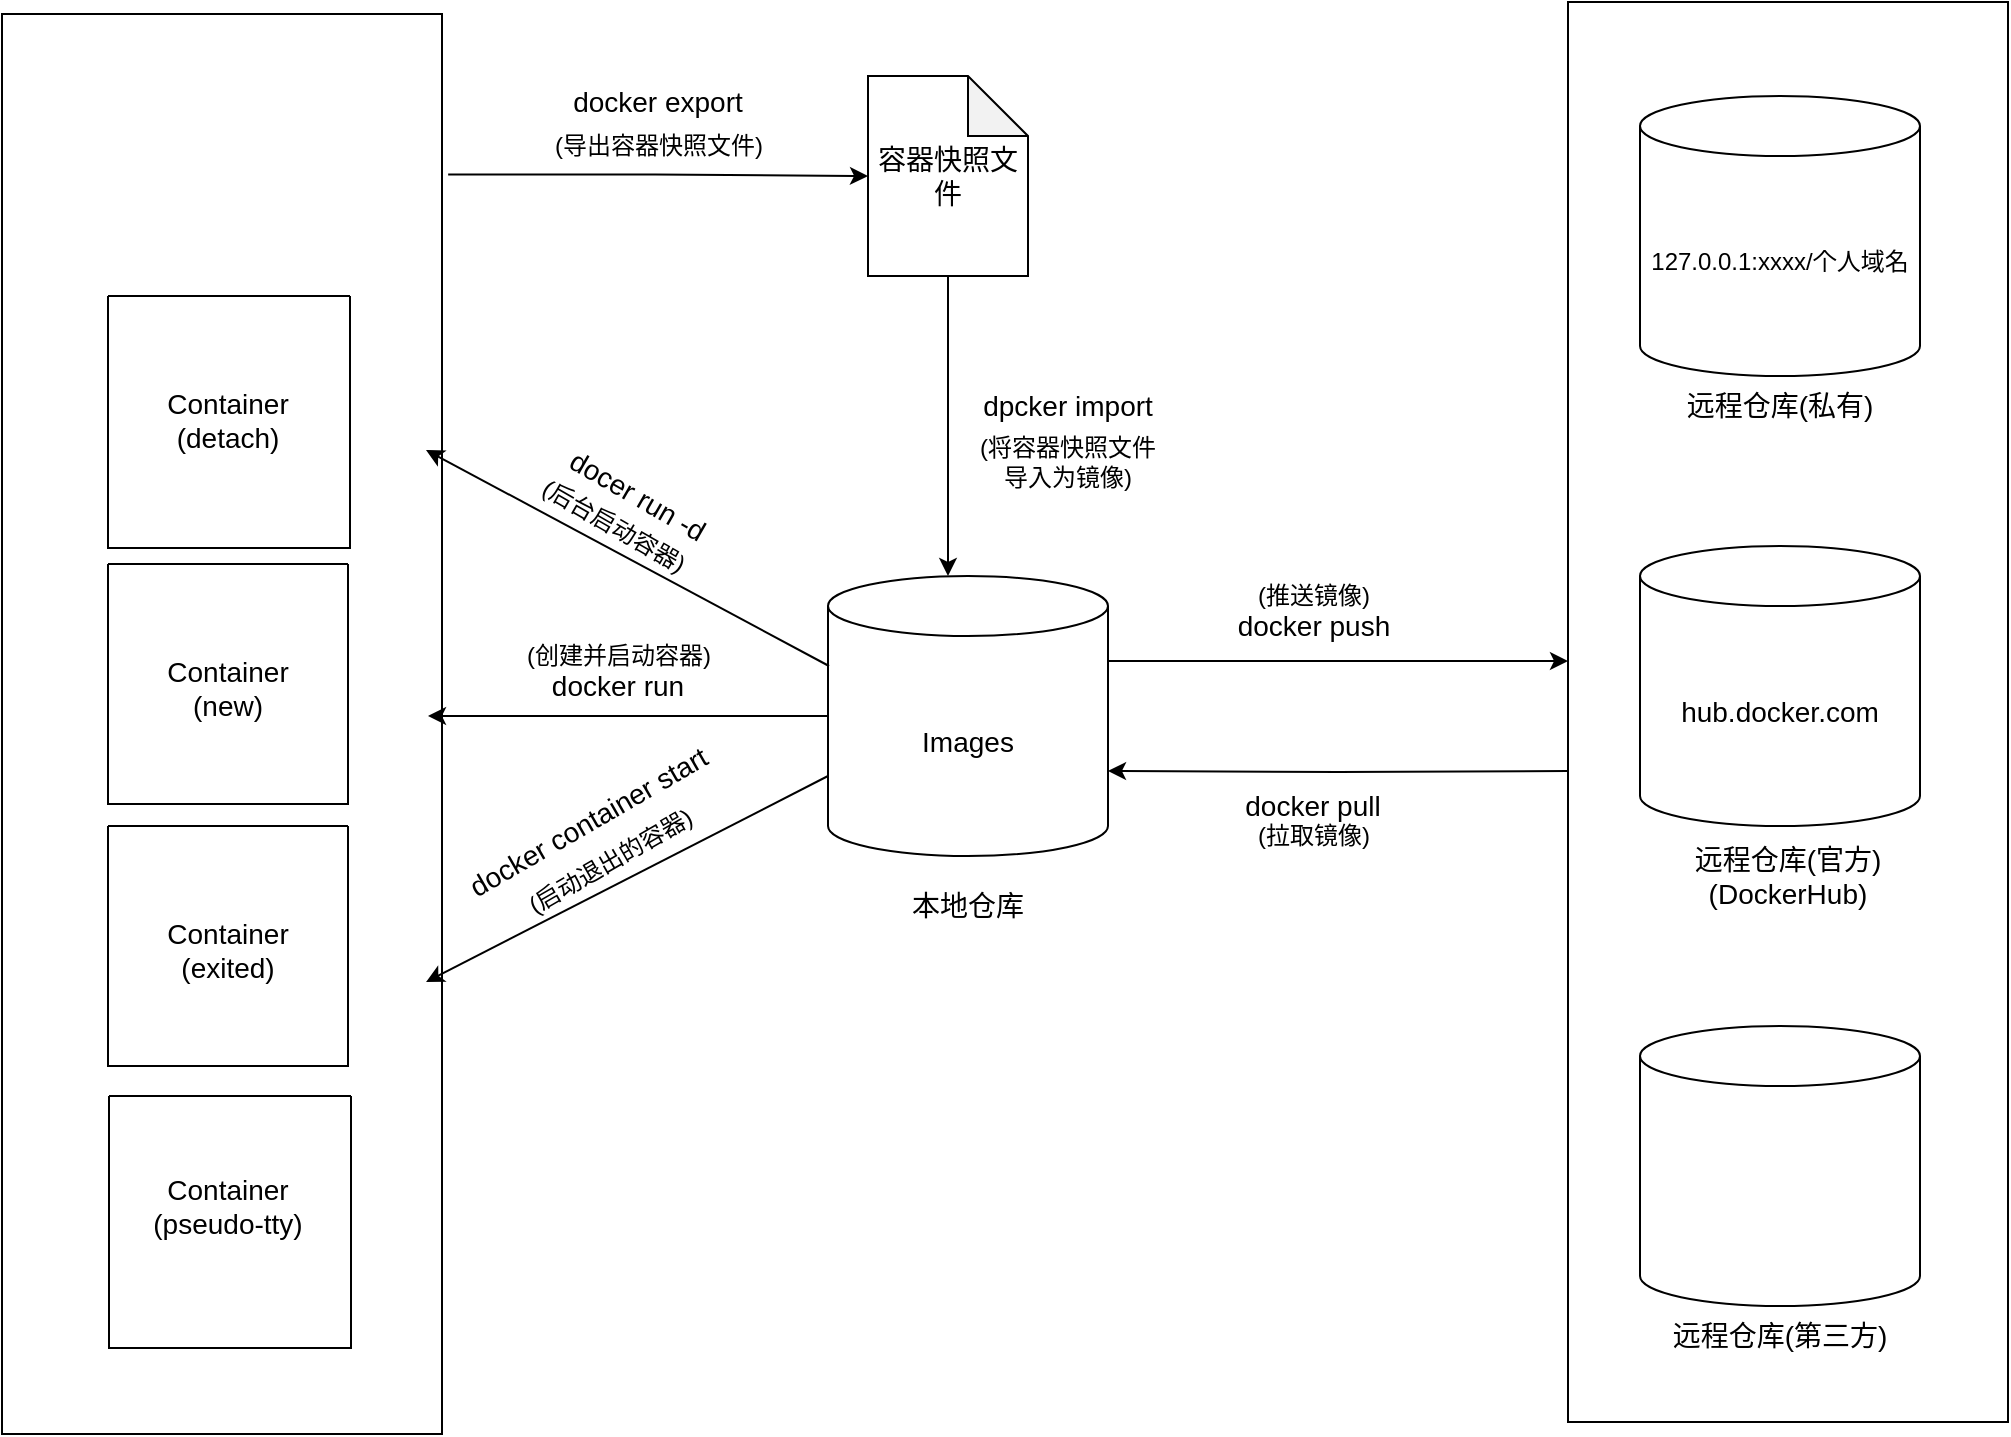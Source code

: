 <mxfile version="24.2.5" type="github">
  <diagram name="第 1 页" id="G36y-n_s_inngZZLfQaa">
    <mxGraphModel dx="2045" dy="774" grid="1" gridSize="10" guides="1" tooltips="1" connect="1" arrows="1" fold="1" page="1" pageScale="1" pageWidth="827" pageHeight="1169" math="0" shadow="0">
      <root>
        <mxCell id="0" />
        <mxCell id="1" parent="0" />
        <mxCell id="rycqD75MoV5-pm7j_D73-36" style="edgeStyle=orthogonalEdgeStyle;rounded=0;orthogonalLoop=1;jettySize=auto;html=1;exitX=0;exitY=0.5;exitDx=0;exitDy=0;exitPerimeter=0;entryX=1;entryY=0.5;entryDx=0;entryDy=0;" edge="1" parent="1" source="rycqD75MoV5-pm7j_D73-11">
          <mxGeometry relative="1" as="geometry">
            <mxPoint x="-200" y="810" as="targetPoint" />
          </mxGeometry>
        </mxCell>
        <mxCell id="rycqD75MoV5-pm7j_D73-11" value="&lt;span style=&quot;font-size: 14px;&quot;&gt;Images&lt;/span&gt;" style="shape=cylinder3;whiteSpace=wrap;html=1;boundedLbl=1;backgroundOutline=1;size=15;" vertex="1" parent="1">
          <mxGeometry y="740" width="140" height="140" as="geometry" />
        </mxCell>
        <mxCell id="rycqD75MoV5-pm7j_D73-12" value="&lt;font style=&quot;font-size: 14px;&quot;&gt;本地仓库&lt;/font&gt;" style="text;html=1;align=center;verticalAlign=middle;whiteSpace=wrap;rounded=0;" vertex="1" parent="1">
          <mxGeometry x="40" y="890" width="60" height="30" as="geometry" />
        </mxCell>
        <mxCell id="rycqD75MoV5-pm7j_D73-13" style="edgeStyle=orthogonalEdgeStyle;rounded=0;orthogonalLoop=1;jettySize=auto;html=1;exitX=1;exitY=0;exitDx=0;exitDy=42.5;exitPerimeter=0;entryX=0;entryY=0;entryDx=0;entryDy=42.5;entryPerimeter=0;" edge="1" parent="1" source="rycqD75MoV5-pm7j_D73-11">
          <mxGeometry relative="1" as="geometry">
            <mxPoint x="370" y="782.5" as="targetPoint" />
          </mxGeometry>
        </mxCell>
        <mxCell id="rycqD75MoV5-pm7j_D73-14" style="edgeStyle=orthogonalEdgeStyle;rounded=0;orthogonalLoop=1;jettySize=auto;html=1;exitX=0;exitY=0;exitDx=0;exitDy=97.5;exitPerimeter=0;entryX=1;entryY=0;entryDx=0;entryDy=97.5;entryPerimeter=0;" edge="1" parent="1" target="rycqD75MoV5-pm7j_D73-11">
          <mxGeometry relative="1" as="geometry">
            <mxPoint x="370" y="837.5" as="sourcePoint" />
          </mxGeometry>
        </mxCell>
        <mxCell id="rycqD75MoV5-pm7j_D73-15" value="&lt;font style=&quot;font-size: 14px;&quot;&gt;docker push&lt;/font&gt;" style="text;html=1;align=center;verticalAlign=middle;whiteSpace=wrap;rounded=0;" vertex="1" parent="1">
          <mxGeometry x="197.5" y="750" width="90" height="30" as="geometry" />
        </mxCell>
        <mxCell id="rycqD75MoV5-pm7j_D73-16" value="&lt;font style=&quot;font-size: 14px;&quot;&gt;docker pull&lt;/font&gt;" style="text;html=1;align=center;verticalAlign=middle;whiteSpace=wrap;rounded=0;" vertex="1" parent="1">
          <mxGeometry x="195" y="840" width="95" height="30" as="geometry" />
        </mxCell>
        <mxCell id="rycqD75MoV5-pm7j_D73-37" value="&lt;font style=&quot;font-size: 14px;&quot;&gt;docker run&lt;/font&gt;" style="text;html=1;align=center;verticalAlign=middle;whiteSpace=wrap;rounded=0;" vertex="1" parent="1">
          <mxGeometry x="-140" y="780" width="70" height="30" as="geometry" />
        </mxCell>
        <mxCell id="rycqD75MoV5-pm7j_D73-38" value="(推送镜像)" style="text;html=1;align=center;verticalAlign=middle;whiteSpace=wrap;rounded=0;" vertex="1" parent="1">
          <mxGeometry x="212.5" y="735" width="60" height="30" as="geometry" />
        </mxCell>
        <mxCell id="rycqD75MoV5-pm7j_D73-39" value="(拉取镜像)" style="text;html=1;align=center;verticalAlign=middle;whiteSpace=wrap;rounded=0;" vertex="1" parent="1">
          <mxGeometry x="213" y="855" width="60" height="30" as="geometry" />
        </mxCell>
        <mxCell id="rycqD75MoV5-pm7j_D73-40" value="(创建并启动容器)" style="text;html=1;align=center;verticalAlign=middle;whiteSpace=wrap;rounded=0;" vertex="1" parent="1">
          <mxGeometry x="-152.5" y="765" width="95" height="30" as="geometry" />
        </mxCell>
        <mxCell id="rycqD75MoV5-pm7j_D73-65" value="" style="endArrow=classic;html=1;rounded=0;fontFamily=Helvetica;fontSize=12;fontColor=default;entryX=1;entryY=0.5;entryDx=0;entryDy=0;" edge="1" parent="1">
          <mxGeometry width="50" height="50" relative="1" as="geometry">
            <mxPoint x="0.5" y="785" as="sourcePoint" />
            <mxPoint x="-201" y="677" as="targetPoint" />
          </mxGeometry>
        </mxCell>
        <mxCell id="rycqD75MoV5-pm7j_D73-67" value="" style="endArrow=classic;html=1;rounded=0;fontFamily=Helvetica;fontSize=12;fontColor=default;entryX=1;entryY=0.5;entryDx=0;entryDy=0;" edge="1" parent="1">
          <mxGeometry width="50" height="50" relative="1" as="geometry">
            <mxPoint y="840" as="sourcePoint" />
            <mxPoint x="-201" y="943" as="targetPoint" />
          </mxGeometry>
        </mxCell>
        <mxCell id="rycqD75MoV5-pm7j_D73-68" value="&lt;font style=&quot;font-size: 14px;&quot;&gt;docker container start&lt;/font&gt;" style="text;html=1;align=center;verticalAlign=middle;whiteSpace=wrap;rounded=0;fontFamily=Helvetica;fontSize=12;fontColor=default;rotation=-30;" vertex="1" parent="1">
          <mxGeometry x="-190" y="840" width="140" height="45" as="geometry" />
        </mxCell>
        <mxCell id="rycqD75MoV5-pm7j_D73-69" value="(启动退出的容器)" style="text;html=1;align=center;verticalAlign=middle;whiteSpace=wrap;rounded=0;fontFamily=Helvetica;fontSize=12;fontColor=default;rotation=-30;" vertex="1" parent="1">
          <mxGeometry x="-160.5" y="868" width="103" height="30" as="geometry" />
        </mxCell>
        <mxCell id="rycqD75MoV5-pm7j_D73-71" value="&lt;font style=&quot;font-size: 14px;&quot;&gt;docer run -d&lt;/font&gt;" style="text;html=1;align=center;verticalAlign=middle;whiteSpace=wrap;rounded=0;fontFamily=Helvetica;fontSize=12;fontColor=default;rotation=30;" vertex="1" parent="1">
          <mxGeometry x="-140" y="685" width="90" height="30" as="geometry" />
        </mxCell>
        <mxCell id="rycqD75MoV5-pm7j_D73-72" value="(后台启动容器)" style="text;html=1;align=center;verticalAlign=middle;whiteSpace=wrap;rounded=0;fontFamily=Helvetica;fontSize=12;fontColor=default;rotation=30;" vertex="1" parent="1">
          <mxGeometry x="-152.5" y="700" width="90" height="30" as="geometry" />
        </mxCell>
        <mxCell id="rycqD75MoV5-pm7j_D73-74" value="" style="rounded=0;whiteSpace=wrap;html=1;align=left;verticalAlign=middle;spacingLeft=4;spacingRight=4;fontFamily=Helvetica;fontSize=12;fontColor=default;fillColor=none;gradientColor=none;" vertex="1" parent="1">
          <mxGeometry x="370" y="453" width="220" height="710" as="geometry" />
        </mxCell>
        <mxCell id="rycqD75MoV5-pm7j_D73-75" value="&lt;span style=&quot;font-size: 14px;&quot;&gt;hub.docker.com&lt;/span&gt;" style="shape=cylinder3;whiteSpace=wrap;html=1;boundedLbl=1;backgroundOutline=1;size=15;" vertex="1" parent="1">
          <mxGeometry x="406" y="725" width="140" height="140" as="geometry" />
        </mxCell>
        <mxCell id="rycqD75MoV5-pm7j_D73-76" value="&lt;font style=&quot;font-size: 14px;&quot;&gt;远程仓库(官方)&lt;/font&gt;&lt;div&gt;&lt;font style=&quot;font-size: 14px;&quot;&gt;(DockerHub&lt;/font&gt;&lt;span style=&quot;font-size: 14px; background-color: initial;&quot;&gt;)&lt;/span&gt;&lt;/div&gt;" style="text;html=1;align=center;verticalAlign=middle;whiteSpace=wrap;rounded=0;" vertex="1" parent="1">
          <mxGeometry x="430" y="875" width="100" height="30" as="geometry" />
        </mxCell>
        <mxCell id="rycqD75MoV5-pm7j_D73-77" value="" style="shape=cylinder3;whiteSpace=wrap;html=1;boundedLbl=1;backgroundOutline=1;size=15;" vertex="1" parent="1">
          <mxGeometry x="406" y="965" width="140" height="140" as="geometry" />
        </mxCell>
        <mxCell id="rycqD75MoV5-pm7j_D73-78" value="&lt;font style=&quot;font-size: 14px;&quot;&gt;远程仓库(第三方)&lt;/font&gt;" style="text;html=1;align=center;verticalAlign=middle;whiteSpace=wrap;rounded=0;" vertex="1" parent="1">
          <mxGeometry x="416" y="1105" width="120" height="30" as="geometry" />
        </mxCell>
        <mxCell id="rycqD75MoV5-pm7j_D73-79" value="127.0.0.1:xxxx/个人域名" style="shape=cylinder3;whiteSpace=wrap;html=1;boundedLbl=1;backgroundOutline=1;size=15;" vertex="1" parent="1">
          <mxGeometry x="406" y="500" width="140" height="140" as="geometry" />
        </mxCell>
        <mxCell id="rycqD75MoV5-pm7j_D73-80" value="&lt;font style=&quot;font-size: 14px;&quot;&gt;远程仓库(私有)&lt;/font&gt;" style="text;html=1;align=center;verticalAlign=middle;whiteSpace=wrap;rounded=0;" vertex="1" parent="1">
          <mxGeometry x="426" y="640" width="100" height="30" as="geometry" />
        </mxCell>
        <mxCell id="rycqD75MoV5-pm7j_D73-82" value="" style="rounded=0;whiteSpace=wrap;html=1;align=left;verticalAlign=middle;spacingLeft=4;spacingRight=4;fontFamily=Helvetica;fontSize=12;fontColor=default;fillColor=none;gradientColor=none;" vertex="1" parent="1">
          <mxGeometry x="-413" y="459" width="220" height="710" as="geometry" />
        </mxCell>
        <mxCell id="rycqD75MoV5-pm7j_D73-95" value="" style="swimlane;startSize=0;align=left;verticalAlign=middle;spacingLeft=4;spacingRight=4;fontFamily=Helvetica;fontSize=12;fontColor=default;fillColor=none;gradientColor=none;" vertex="1" parent="1">
          <mxGeometry x="-360" y="734" width="120" height="120" as="geometry">
            <mxRectangle x="-400" y="710" width="50" height="40" as="alternateBounds" />
          </mxGeometry>
        </mxCell>
        <mxCell id="rycqD75MoV5-pm7j_D73-96" value="&lt;font style=&quot;font-size: 14px;&quot;&gt;Container&lt;/font&gt;&lt;div&gt;&lt;font style=&quot;font-size: 14px;&quot;&gt;(new)&lt;/font&gt;&lt;/div&gt;" style="text;html=1;align=center;verticalAlign=middle;whiteSpace=wrap;rounded=0;fontFamily=Helvetica;fontSize=12;fontColor=default;" vertex="1" parent="rycqD75MoV5-pm7j_D73-95">
          <mxGeometry x="30" y="47" width="60" height="30" as="geometry" />
        </mxCell>
        <mxCell id="rycqD75MoV5-pm7j_D73-97" value="" style="swimlane;startSize=0;align=left;verticalAlign=middle;spacingLeft=4;spacingRight=4;fontFamily=Helvetica;fontSize=12;fontColor=default;fillColor=none;gradientColor=none;" vertex="1" parent="1">
          <mxGeometry x="-360" y="865" width="120" height="120" as="geometry">
            <mxRectangle x="-400" y="710" width="50" height="40" as="alternateBounds" />
          </mxGeometry>
        </mxCell>
        <mxCell id="rycqD75MoV5-pm7j_D73-98" value="&lt;font style=&quot;font-size: 14px;&quot;&gt;Container&lt;/font&gt;&lt;div&gt;&lt;font style=&quot;font-size: 14px;&quot;&gt;(exited)&lt;/font&gt;&lt;/div&gt;" style="text;html=1;align=center;verticalAlign=middle;whiteSpace=wrap;rounded=0;fontFamily=Helvetica;fontSize=12;fontColor=default;" vertex="1" parent="rycqD75MoV5-pm7j_D73-97">
          <mxGeometry x="30" y="47" width="60" height="30" as="geometry" />
        </mxCell>
        <mxCell id="rycqD75MoV5-pm7j_D73-99" value="" style="swimlane;startSize=0;align=left;verticalAlign=middle;spacingLeft=4;spacingRight=4;fontFamily=Helvetica;fontSize=12;fontColor=default;fillColor=none;gradientColor=none;" vertex="1" parent="1">
          <mxGeometry x="-360" y="600" width="121" height="126" as="geometry">
            <mxRectangle x="-400" y="710" width="50" height="40" as="alternateBounds" />
          </mxGeometry>
        </mxCell>
        <mxCell id="rycqD75MoV5-pm7j_D73-100" value="&lt;font style=&quot;font-size: 14px;&quot;&gt;Container&lt;/font&gt;&lt;div&gt;&lt;font style=&quot;font-size: 14px;&quot;&gt;(detach)&lt;/font&gt;&lt;/div&gt;" style="text;html=1;align=center;verticalAlign=middle;whiteSpace=wrap;rounded=0;fontFamily=Helvetica;fontSize=12;fontColor=default;" vertex="1" parent="rycqD75MoV5-pm7j_D73-99">
          <mxGeometry x="30" y="47" width="60" height="30" as="geometry" />
        </mxCell>
        <mxCell id="rycqD75MoV5-pm7j_D73-101" value="" style="swimlane;startSize=0;align=left;verticalAlign=middle;spacingLeft=4;spacingRight=4;fontFamily=Helvetica;fontSize=12;fontColor=default;fillColor=none;gradientColor=none;" vertex="1" parent="1">
          <mxGeometry x="-359.5" y="1000" width="121" height="126" as="geometry">
            <mxRectangle x="-400" y="710" width="50" height="40" as="alternateBounds" />
          </mxGeometry>
        </mxCell>
        <mxCell id="rycqD75MoV5-pm7j_D73-102" value="&lt;font style=&quot;font-size: 14px;&quot;&gt;Container&lt;/font&gt;&lt;div&gt;&lt;font style=&quot;font-size: 14px;&quot;&gt;(pseudo-tty)&lt;/font&gt;&lt;/div&gt;" style="text;html=1;align=center;verticalAlign=middle;whiteSpace=wrap;rounded=0;fontFamily=Helvetica;fontSize=12;fontColor=default;" vertex="1" parent="rycqD75MoV5-pm7j_D73-101">
          <mxGeometry x="19.5" y="40" width="80" height="30" as="geometry" />
        </mxCell>
        <mxCell id="rycqD75MoV5-pm7j_D73-107" value="&lt;font style=&quot;font-size: 14px;&quot;&gt;docker export&lt;/font&gt;" style="text;html=1;align=center;verticalAlign=middle;whiteSpace=wrap;rounded=0;fontFamily=Helvetica;fontSize=12;fontColor=default;rotation=0;" vertex="1" parent="1">
          <mxGeometry x="-130" y="490" width="90" height="25" as="geometry" />
        </mxCell>
        <mxCell id="rycqD75MoV5-pm7j_D73-108" value="&lt;font style=&quot;font-size: 14px;&quot;&gt;dpcker import&lt;/font&gt;" style="text;html=1;align=center;verticalAlign=middle;whiteSpace=wrap;rounded=0;fontFamily=Helvetica;fontSize=12;fontColor=default;rotation=0;" vertex="1" parent="1">
          <mxGeometry x="70.0" y="640" width="100" height="30" as="geometry" />
        </mxCell>
        <mxCell id="rycqD75MoV5-pm7j_D73-116" style="edgeStyle=orthogonalEdgeStyle;rounded=0;orthogonalLoop=1;jettySize=auto;html=1;exitX=0.5;exitY=1;exitDx=0;exitDy=0;exitPerimeter=0;fontFamily=Helvetica;fontSize=12;fontColor=default;" edge="1" parent="1" source="rycqD75MoV5-pm7j_D73-113" target="rycqD75MoV5-pm7j_D73-11">
          <mxGeometry relative="1" as="geometry">
            <Array as="points">
              <mxPoint x="60" y="700" />
              <mxPoint x="60" y="700" />
            </Array>
          </mxGeometry>
        </mxCell>
        <mxCell id="rycqD75MoV5-pm7j_D73-113" value="&lt;font style=&quot;font-size: 14px;&quot;&gt;容器快照文件&lt;/font&gt;" style="shape=note;whiteSpace=wrap;html=1;backgroundOutline=1;darkOpacity=0.05;align=center;verticalAlign=middle;spacingLeft=4;spacingRight=4;fontFamily=Helvetica;fontSize=12;fontColor=default;fillColor=none;gradientColor=none;" vertex="1" parent="1">
          <mxGeometry x="20" y="490" width="80" height="100" as="geometry" />
        </mxCell>
        <mxCell id="rycqD75MoV5-pm7j_D73-115" style="edgeStyle=orthogonalEdgeStyle;rounded=0;orthogonalLoop=1;jettySize=auto;html=1;exitX=1.014;exitY=0.113;exitDx=0;exitDy=0;exitPerimeter=0;entryX=0;entryY=0.5;entryDx=0;entryDy=0;entryPerimeter=0;fontFamily=Helvetica;fontSize=12;fontColor=default;" edge="1" parent="1" source="rycqD75MoV5-pm7j_D73-82" target="rycqD75MoV5-pm7j_D73-113">
          <mxGeometry relative="1" as="geometry" />
        </mxCell>
        <mxCell id="rycqD75MoV5-pm7j_D73-117" value="(导出容器快照文件)" style="text;html=1;align=center;verticalAlign=middle;whiteSpace=wrap;rounded=0;fontFamily=Helvetica;fontSize=12;fontColor=default;" vertex="1" parent="1">
          <mxGeometry x="-142.5" y="510" width="115" height="30" as="geometry" />
        </mxCell>
        <mxCell id="rycqD75MoV5-pm7j_D73-118" value="(将容器快照文件导入为镜像)" style="text;html=1;align=center;verticalAlign=middle;whiteSpace=wrap;rounded=0;fontFamily=Helvetica;fontSize=12;fontColor=default;" vertex="1" parent="1">
          <mxGeometry x="70" y="670" width="100" height="25" as="geometry" />
        </mxCell>
      </root>
    </mxGraphModel>
  </diagram>
</mxfile>
